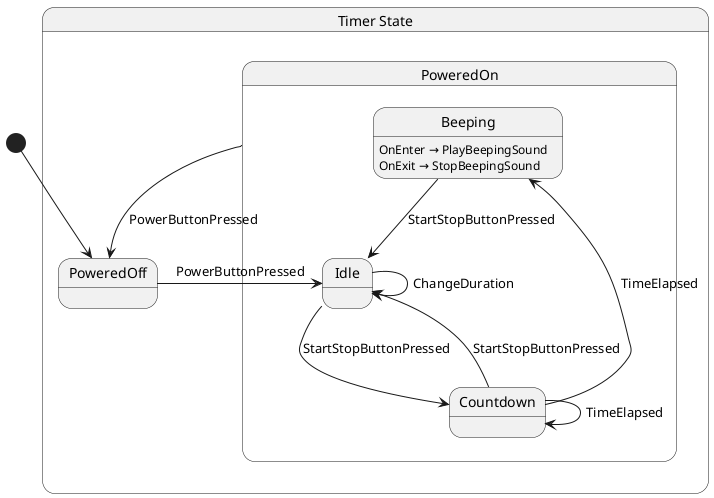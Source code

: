 @startuml Timer
state "Timer State" as Chickensoft_LogicBlocks_Tutorial_Timer_State {
  state "PoweredOff" as Chickensoft_LogicBlocks_Tutorial_Timer_State_PoweredOff
  state "PoweredOn" as Chickensoft_LogicBlocks_Tutorial_Timer_State_PoweredOn {
    state "Beeping" as Chickensoft_LogicBlocks_Tutorial_Timer_State_PoweredOn_Beeping
    state "Countdown" as Chickensoft_LogicBlocks_Tutorial_Timer_State_PoweredOn_Countdown
    state "Idle" as Chickensoft_LogicBlocks_Tutorial_Timer_State_PoweredOn_Idle
  }
}

Chickensoft_LogicBlocks_Tutorial_Timer_State_PoweredOff --> Chickensoft_LogicBlocks_Tutorial_Timer_State_PoweredOn_Idle : PowerButtonPressed
Chickensoft_LogicBlocks_Tutorial_Timer_State_PoweredOn --> Chickensoft_LogicBlocks_Tutorial_Timer_State_PoweredOff : PowerButtonPressed
Chickensoft_LogicBlocks_Tutorial_Timer_State_PoweredOn_Beeping --> Chickensoft_LogicBlocks_Tutorial_Timer_State_PoweredOn_Idle : StartStopButtonPressed
Chickensoft_LogicBlocks_Tutorial_Timer_State_PoweredOn_Countdown --> Chickensoft_LogicBlocks_Tutorial_Timer_State_PoweredOn_Beeping : TimeElapsed
Chickensoft_LogicBlocks_Tutorial_Timer_State_PoweredOn_Countdown --> Chickensoft_LogicBlocks_Tutorial_Timer_State_PoweredOn_Countdown : TimeElapsed
Chickensoft_LogicBlocks_Tutorial_Timer_State_PoweredOn_Countdown --> Chickensoft_LogicBlocks_Tutorial_Timer_State_PoweredOn_Idle : StartStopButtonPressed
Chickensoft_LogicBlocks_Tutorial_Timer_State_PoweredOn_Idle --> Chickensoft_LogicBlocks_Tutorial_Timer_State_PoweredOn_Countdown : StartStopButtonPressed
Chickensoft_LogicBlocks_Tutorial_Timer_State_PoweredOn_Idle --> Chickensoft_LogicBlocks_Tutorial_Timer_State_PoweredOn_Idle : ChangeDuration

Chickensoft_LogicBlocks_Tutorial_Timer_State_PoweredOn_Beeping : OnEnter → PlayBeepingSound
Chickensoft_LogicBlocks_Tutorial_Timer_State_PoweredOn_Beeping : OnExit → StopBeepingSound

[*] --> Chickensoft_LogicBlocks_Tutorial_Timer_State_PoweredOff
@enduml